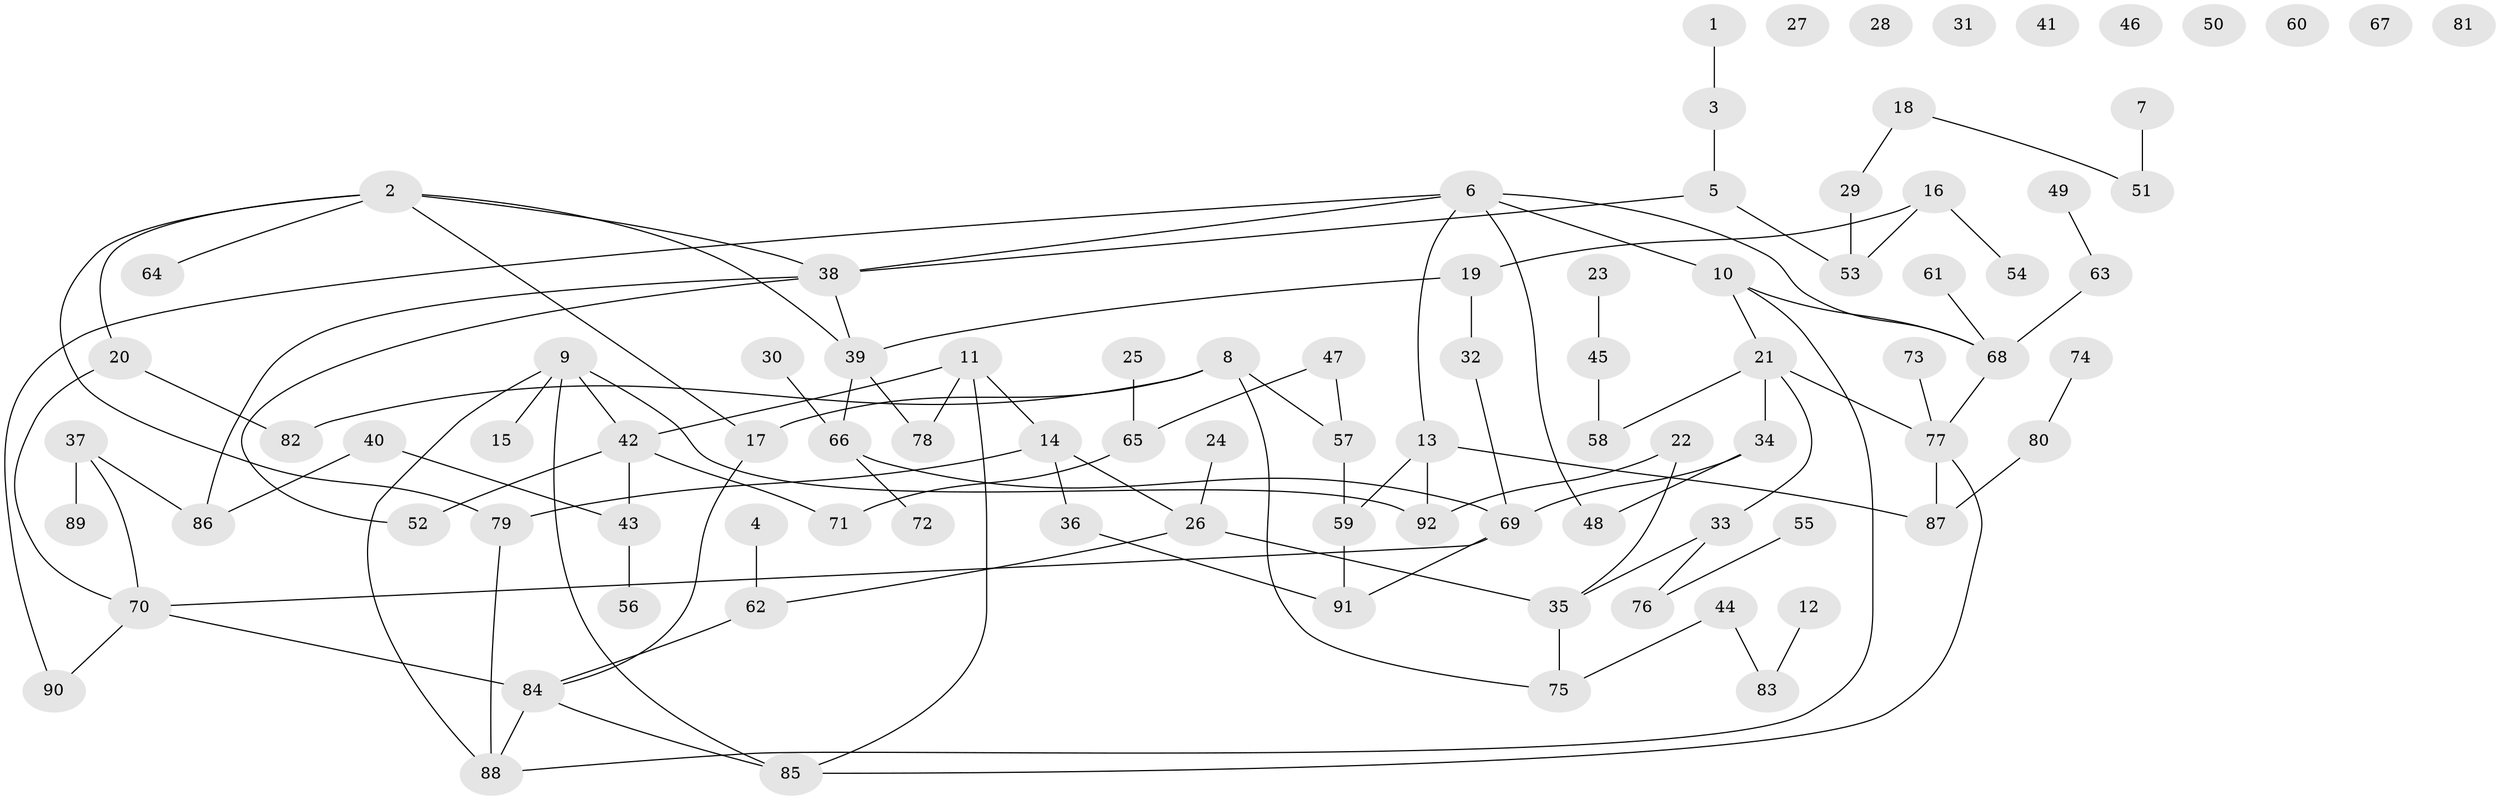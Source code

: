 // coarse degree distribution, {1: 0.2, 7: 0.06666666666666667, 2: 0.21666666666666667, 3: 0.18333333333333332, 5: 0.08333333333333333, 6: 0.06666666666666667, 0: 0.15, 8: 0.016666666666666666, 4: 0.016666666666666666}
// Generated by graph-tools (version 1.1) at 2025/41/03/06/25 10:41:22]
// undirected, 92 vertices, 113 edges
graph export_dot {
graph [start="1"]
  node [color=gray90,style=filled];
  1;
  2;
  3;
  4;
  5;
  6;
  7;
  8;
  9;
  10;
  11;
  12;
  13;
  14;
  15;
  16;
  17;
  18;
  19;
  20;
  21;
  22;
  23;
  24;
  25;
  26;
  27;
  28;
  29;
  30;
  31;
  32;
  33;
  34;
  35;
  36;
  37;
  38;
  39;
  40;
  41;
  42;
  43;
  44;
  45;
  46;
  47;
  48;
  49;
  50;
  51;
  52;
  53;
  54;
  55;
  56;
  57;
  58;
  59;
  60;
  61;
  62;
  63;
  64;
  65;
  66;
  67;
  68;
  69;
  70;
  71;
  72;
  73;
  74;
  75;
  76;
  77;
  78;
  79;
  80;
  81;
  82;
  83;
  84;
  85;
  86;
  87;
  88;
  89;
  90;
  91;
  92;
  1 -- 3;
  2 -- 17;
  2 -- 20;
  2 -- 38;
  2 -- 39;
  2 -- 64;
  2 -- 79;
  3 -- 5;
  4 -- 62;
  5 -- 38;
  5 -- 53;
  6 -- 10;
  6 -- 13;
  6 -- 38;
  6 -- 48;
  6 -- 68;
  6 -- 90;
  7 -- 51;
  8 -- 17;
  8 -- 57;
  8 -- 75;
  8 -- 82;
  9 -- 15;
  9 -- 42;
  9 -- 85;
  9 -- 88;
  9 -- 92;
  10 -- 21;
  10 -- 68;
  10 -- 88;
  11 -- 14;
  11 -- 42;
  11 -- 78;
  11 -- 85;
  12 -- 83;
  13 -- 59;
  13 -- 87;
  13 -- 92;
  14 -- 26;
  14 -- 36;
  14 -- 79;
  16 -- 19;
  16 -- 53;
  16 -- 54;
  17 -- 84;
  18 -- 29;
  18 -- 51;
  19 -- 32;
  19 -- 39;
  20 -- 70;
  20 -- 82;
  21 -- 33;
  21 -- 34;
  21 -- 58;
  21 -- 77;
  22 -- 35;
  22 -- 92;
  23 -- 45;
  24 -- 26;
  25 -- 65;
  26 -- 35;
  26 -- 62;
  29 -- 53;
  30 -- 66;
  32 -- 69;
  33 -- 35;
  33 -- 76;
  34 -- 48;
  34 -- 69;
  35 -- 75;
  36 -- 91;
  37 -- 70;
  37 -- 86;
  37 -- 89;
  38 -- 39;
  38 -- 52;
  38 -- 86;
  39 -- 66;
  39 -- 78;
  40 -- 43;
  40 -- 86;
  42 -- 43;
  42 -- 52;
  42 -- 71;
  43 -- 56;
  44 -- 75;
  44 -- 83;
  45 -- 58;
  47 -- 57;
  47 -- 65;
  49 -- 63;
  55 -- 76;
  57 -- 59;
  59 -- 91;
  61 -- 68;
  62 -- 84;
  63 -- 68;
  65 -- 71;
  66 -- 69;
  66 -- 72;
  68 -- 77;
  69 -- 70;
  69 -- 91;
  70 -- 84;
  70 -- 90;
  73 -- 77;
  74 -- 80;
  77 -- 85;
  77 -- 87;
  79 -- 88;
  80 -- 87;
  84 -- 85;
  84 -- 88;
}
